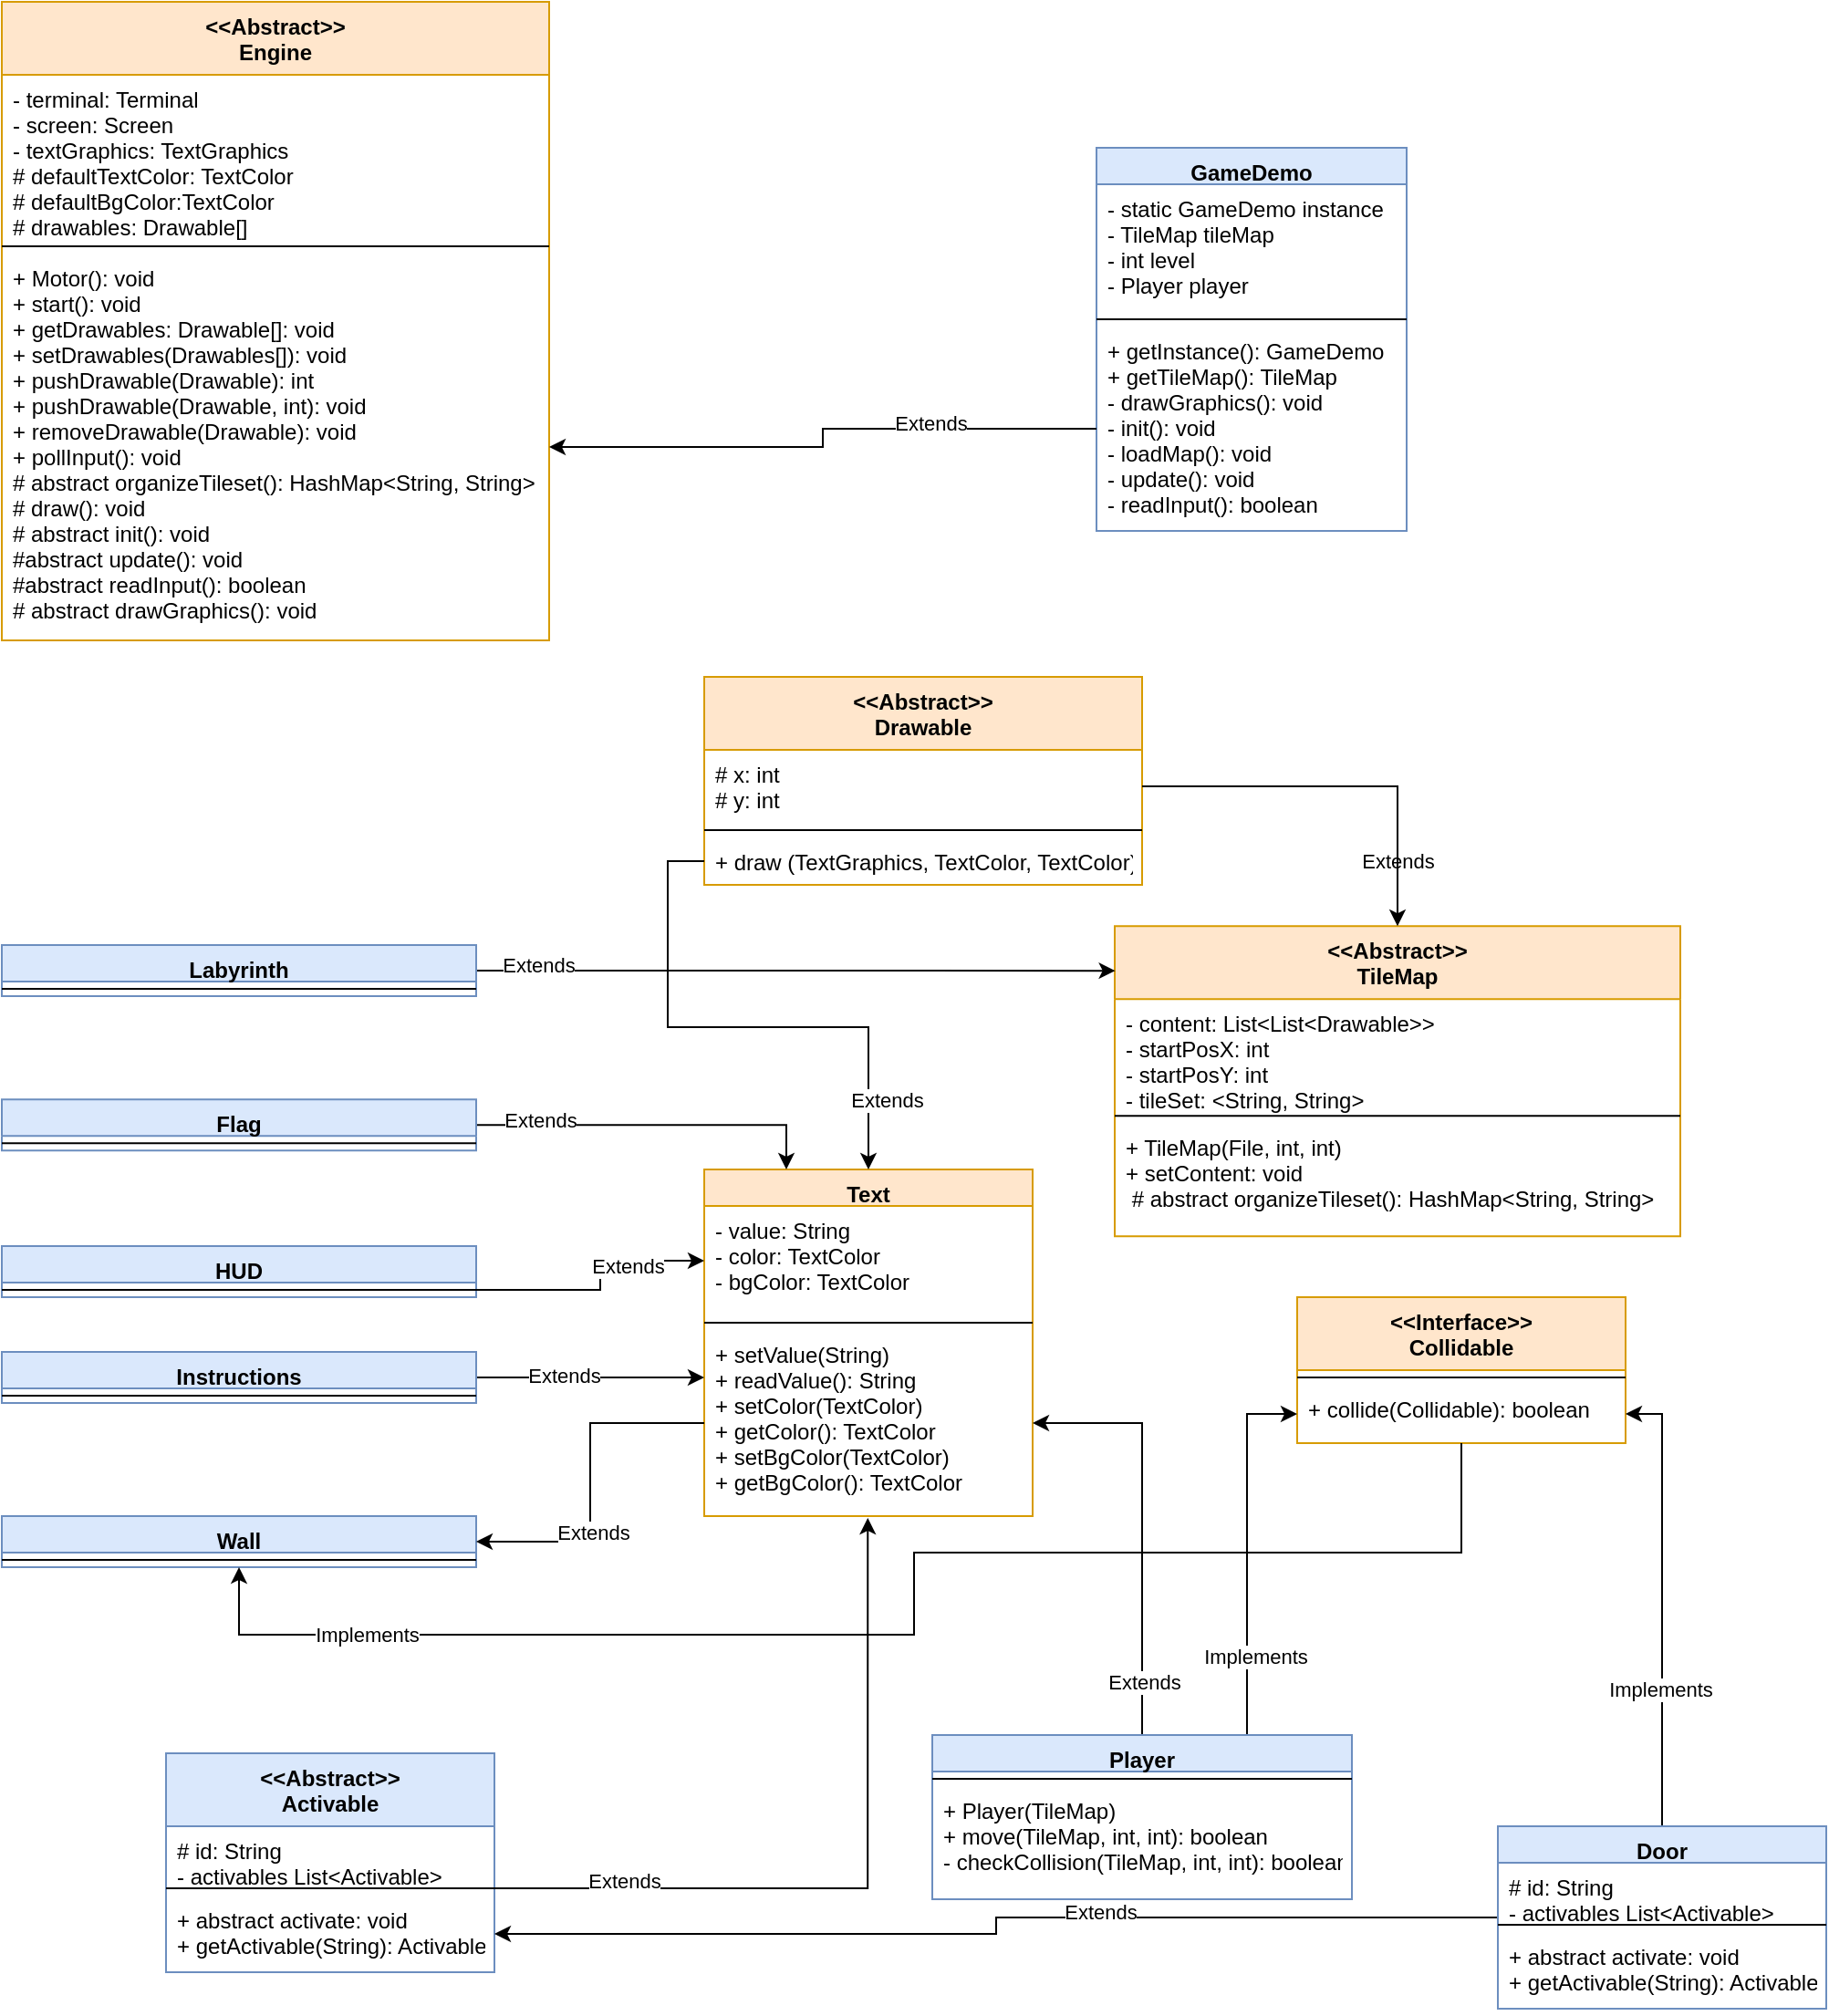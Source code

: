<mxfile version="20.0.4" type="onedrive"><diagram id="C5RBs43oDa-KdzZeNtuy" name="Page-1"><mxGraphModel grid="1" page="1" gridSize="10" guides="1" tooltips="1" connect="1" arrows="1" fold="1" pageScale="1" pageWidth="827" pageHeight="1169" math="0" shadow="0"><root><mxCell id="WIyWlLk6GJQsqaUBKTNV-0"/><mxCell id="WIyWlLk6GJQsqaUBKTNV-1" parent="WIyWlLk6GJQsqaUBKTNV-0"/><mxCell id="v_lJCBq60cmCpjewZje3-0" value="&lt;&lt;Abstract&gt;&gt;&#10;Engine" style="swimlane;fontStyle=1;align=center;verticalAlign=top;childLayout=stackLayout;horizontal=1;startSize=40;horizontalStack=0;resizeParent=1;resizeParentMax=0;resizeLast=0;collapsible=1;marginBottom=0;fillColor=#ffe6cc;strokeColor=#d79b00;rounded=0;" vertex="1" parent="WIyWlLk6GJQsqaUBKTNV-1"><mxGeometry x="40" y="40" width="300" height="350" as="geometry"/></mxCell><mxCell id="v_lJCBq60cmCpjewZje3-1" value="- terminal: Terminal&#10;- screen: Screen&#10;- textGraphics: TextGraphics&#10;# defaultTextColor: TextColor&#10;# defaultBgColor:TextColor&#10;# drawables: Drawable[]" style="text;strokeColor=none;fillColor=none;align=left;verticalAlign=top;spacingLeft=4;spacingRight=4;overflow=hidden;rotatable=0;points=[[0,0.5],[1,0.5]];portConstraint=eastwest;rounded=0;" vertex="1" parent="v_lJCBq60cmCpjewZje3-0"><mxGeometry y="40" width="300" height="90" as="geometry"/></mxCell><mxCell id="v_lJCBq60cmCpjewZje3-2" value="" style="line;strokeWidth=1;fillColor=none;align=left;verticalAlign=middle;spacingTop=-1;spacingLeft=3;spacingRight=3;rotatable=0;labelPosition=right;points=[];portConstraint=eastwest;rounded=0;" vertex="1" parent="v_lJCBq60cmCpjewZje3-0"><mxGeometry y="130" width="300" height="8" as="geometry"/></mxCell><mxCell id="v_lJCBq60cmCpjewZje3-3" value="+ Motor(): void&#10;+ start(): void&#10;+ getDrawables: Drawable[]: void&#10;+ setDrawables(Drawables[]): void&#10;+ pushDrawable(Drawable): int&#10;+ pushDrawable(Drawable, int): void&#10;+ removeDrawable(Drawable): void&#10;+ pollInput(): void&#10;# abstract organizeTileset(): HashMap&lt;String, String&gt;&#10;# draw(): void&#10;# abstract init(): void&#10;#abstract update(): void&#10;#abstract readInput(): boolean&#10;# abstract drawGraphics(): void" style="text;strokeColor=none;fillColor=none;align=left;verticalAlign=top;spacingLeft=4;spacingRight=4;overflow=hidden;rotatable=0;points=[[0,0.5],[1,0.5]];portConstraint=eastwest;rounded=0;" vertex="1" parent="v_lJCBq60cmCpjewZje3-0"><mxGeometry y="138" width="300" height="212" as="geometry"/></mxCell><mxCell id="0LY3G_ug0DC9GUvvGheM-3" value="&lt;&lt;Abstract&gt;&gt;&#10;Drawable" style="swimlane;fontStyle=1;align=center;verticalAlign=top;childLayout=stackLayout;horizontal=1;startSize=40;horizontalStack=0;resizeParent=1;resizeParentMax=0;resizeLast=0;collapsible=1;marginBottom=0;fillColor=#ffe6cc;strokeColor=#d79b00;rounded=0;" vertex="1" parent="WIyWlLk6GJQsqaUBKTNV-1"><mxGeometry x="425" y="410" width="240" height="114" as="geometry"/></mxCell><mxCell id="0LY3G_ug0DC9GUvvGheM-4" value="# x: int&#10;# y: int" style="text;strokeColor=none;fillColor=none;align=left;verticalAlign=top;spacingLeft=4;spacingRight=4;overflow=hidden;rotatable=0;points=[[0,0.5],[1,0.5]];portConstraint=eastwest;rounded=0;" vertex="1" parent="0LY3G_ug0DC9GUvvGheM-3"><mxGeometry y="40" width="240" height="40" as="geometry"/></mxCell><mxCell id="0LY3G_ug0DC9GUvvGheM-5" value="" style="line;strokeWidth=1;fillColor=none;align=left;verticalAlign=middle;spacingTop=-1;spacingLeft=3;spacingRight=3;rotatable=0;labelPosition=right;points=[];portConstraint=eastwest;rounded=0;" vertex="1" parent="0LY3G_ug0DC9GUvvGheM-3"><mxGeometry y="80" width="240" height="8" as="geometry"/></mxCell><mxCell id="0LY3G_ug0DC9GUvvGheM-6" value="+ draw (TextGraphics, TextColor, TextColor): void" style="text;strokeColor=none;fillColor=none;align=left;verticalAlign=top;spacingLeft=4;spacingRight=4;overflow=hidden;rotatable=0;points=[[0,0.5],[1,0.5]];portConstraint=eastwest;rounded=0;" vertex="1" parent="0LY3G_ug0DC9GUvvGheM-3"><mxGeometry y="88" width="240" height="26" as="geometry"/></mxCell><mxCell id="0LY3G_ug0DC9GUvvGheM-10" value="Text" style="swimlane;fontStyle=1;align=center;verticalAlign=top;childLayout=stackLayout;horizontal=1;startSize=20;horizontalStack=0;resizeParent=1;resizeParentMax=0;resizeLast=0;collapsible=1;marginBottom=0;fillColor=#ffe6cc;strokeColor=#d79b00;rounded=0;" vertex="1" parent="WIyWlLk6GJQsqaUBKTNV-1"><mxGeometry x="425" y="680" width="180" height="190" as="geometry"/></mxCell><mxCell id="0LY3G_ug0DC9GUvvGheM-11" value="- value: String&#10;- color: TextColor&#10;- bgColor: TextColor" style="text;strokeColor=none;fillColor=none;align=left;verticalAlign=top;spacingLeft=4;spacingRight=4;overflow=hidden;rotatable=0;points=[[0,0.5],[1,0.5]];portConstraint=eastwest;rounded=0;" vertex="1" parent="0LY3G_ug0DC9GUvvGheM-10"><mxGeometry y="20" width="180" height="60" as="geometry"/></mxCell><mxCell id="0LY3G_ug0DC9GUvvGheM-12" value="" style="line;strokeWidth=1;fillColor=none;align=left;verticalAlign=middle;spacingTop=-1;spacingLeft=3;spacingRight=3;rotatable=0;labelPosition=right;points=[];portConstraint=eastwest;rounded=0;" vertex="1" parent="0LY3G_ug0DC9GUvvGheM-10"><mxGeometry y="80" width="180" height="8" as="geometry"/></mxCell><mxCell id="0LY3G_ug0DC9GUvvGheM-13" value="+ setValue(String)&#10;+ readValue(): String&#10;+ setColor(TextColor)&#10;+ getColor(): TextColor&#10;+ setBgColor(TextColor)&#10;+ getBgColor(): TextColor" style="text;strokeColor=none;fillColor=none;align=left;verticalAlign=top;spacingLeft=4;spacingRight=4;overflow=hidden;rotatable=0;points=[[0,0.5],[1,0.5]];portConstraint=eastwest;rounded=0;" vertex="1" parent="0LY3G_ug0DC9GUvvGheM-10"><mxGeometry y="88" width="180" height="102" as="geometry"/></mxCell><mxCell id="0LY3G_ug0DC9GUvvGheM-14" style="edgeStyle=orthogonalEdgeStyle;rounded=0;orthogonalLoop=1;jettySize=auto;html=1;" edge="1" parent="WIyWlLk6GJQsqaUBKTNV-1" source="0LY3G_ug0DC9GUvvGheM-6" target="0LY3G_ug0DC9GUvvGheM-10"><mxGeometry relative="1" as="geometry"/></mxCell><mxCell id="0LY3G_ug0DC9GUvvGheM-15" value="Extends" style="edgeLabel;html=1;align=center;verticalAlign=middle;resizable=0;points=[];rounded=0;" connectable="0" vertex="1" parent="0LY3G_ug0DC9GUvvGheM-14"><mxGeometry x="0.674" relative="1" as="geometry"><mxPoint x="290" y="-121" as="offset"/></mxGeometry></mxCell><mxCell id="ain1L3_r5cUsKlaYRgbi-0" value="&lt;&lt;Interface&gt;&gt;&#10;Collidable" style="swimlane;fontStyle=1;align=center;verticalAlign=top;childLayout=stackLayout;horizontal=1;startSize=40;horizontalStack=0;resizeParent=1;resizeParentMax=0;resizeLast=0;collapsible=1;marginBottom=0;fillColor=#ffe6cc;strokeColor=#d79b00;rounded=0;" vertex="1" parent="WIyWlLk6GJQsqaUBKTNV-1"><mxGeometry x="750" y="750" width="180" height="80" as="geometry"/></mxCell><mxCell id="ain1L3_r5cUsKlaYRgbi-2" value="" style="line;strokeWidth=1;fillColor=none;align=left;verticalAlign=middle;spacingTop=-1;spacingLeft=3;spacingRight=3;rotatable=0;labelPosition=right;points=[];portConstraint=eastwest;rounded=0;" vertex="1" parent="ain1L3_r5cUsKlaYRgbi-0"><mxGeometry y="40" width="180" height="8" as="geometry"/></mxCell><mxCell id="ain1L3_r5cUsKlaYRgbi-3" value="+ collide(Collidable): boolean " style="text;strokeColor=none;fillColor=none;align=left;verticalAlign=top;spacingLeft=4;spacingRight=4;overflow=hidden;rotatable=0;points=[[0,0.5],[1,0.5]];portConstraint=eastwest;rounded=0;" vertex="1" parent="ain1L3_r5cUsKlaYRgbi-0"><mxGeometry y="48" width="180" height="32" as="geometry"/></mxCell><mxCell id="zs2wUUuTeD4MR2DSd7Sg-36" style="edgeStyle=orthogonalEdgeStyle;rounded=0;orthogonalLoop=1;jettySize=auto;html=1;" edge="1" parent="WIyWlLk6GJQsqaUBKTNV-1" source="ain1L3_r5cUsKlaYRgbi-10" target="0LY3G_ug0DC9GUvvGheM-13"><mxGeometry relative="1" as="geometry"/></mxCell><mxCell id="zs2wUUuTeD4MR2DSd7Sg-37" value="Extends" style="edgeLabel;html=1;align=center;verticalAlign=middle;resizable=0;points=[];rounded=0;" connectable="0" vertex="1" parent="zs2wUUuTeD4MR2DSd7Sg-36"><mxGeometry x="-0.749" y="-1" relative="1" as="geometry"><mxPoint as="offset"/></mxGeometry></mxCell><mxCell id="zs2wUUuTeD4MR2DSd7Sg-38" style="edgeStyle=orthogonalEdgeStyle;rounded=0;orthogonalLoop=1;jettySize=auto;html=1;exitX=0.75;exitY=0;exitDx=0;exitDy=0;entryX=0;entryY=0.5;entryDx=0;entryDy=0;" edge="1" parent="WIyWlLk6GJQsqaUBKTNV-1" source="ain1L3_r5cUsKlaYRgbi-10" target="ain1L3_r5cUsKlaYRgbi-3"><mxGeometry relative="1" as="geometry"/></mxCell><mxCell id="zs2wUUuTeD4MR2DSd7Sg-39" value="Implements" style="edgeLabel;html=1;align=center;verticalAlign=middle;resizable=0;points=[];rounded=0;" connectable="0" vertex="1" parent="zs2wUUuTeD4MR2DSd7Sg-38"><mxGeometry x="-0.574" y="-4" relative="1" as="geometry"><mxPoint as="offset"/></mxGeometry></mxCell><mxCell id="ain1L3_r5cUsKlaYRgbi-10" value="Player" style="swimlane;fontStyle=1;align=center;verticalAlign=top;childLayout=stackLayout;horizontal=1;startSize=20;horizontalStack=0;resizeParent=1;resizeParentMax=0;resizeLast=0;collapsible=1;marginBottom=0;fillColor=#dae8fc;strokeColor=#6c8ebf;rounded=0;" vertex="1" parent="WIyWlLk6GJQsqaUBKTNV-1"><mxGeometry x="550" y="990" width="230" height="90" as="geometry"/></mxCell><mxCell id="ain1L3_r5cUsKlaYRgbi-12" value="" style="line;strokeWidth=1;fillColor=none;align=left;verticalAlign=middle;spacingTop=-1;spacingLeft=3;spacingRight=3;rotatable=0;labelPosition=right;points=[];portConstraint=eastwest;rounded=0;" vertex="1" parent="ain1L3_r5cUsKlaYRgbi-10"><mxGeometry y="20" width="230" height="8" as="geometry"/></mxCell><mxCell id="ain1L3_r5cUsKlaYRgbi-13" value="+ Player(TileMap)&#10;+ move(TileMap, int, int): boolean&#10;- checkCollision(TileMap, int, int): boolean" style="text;strokeColor=none;fillColor=none;align=left;verticalAlign=top;spacingLeft=4;spacingRight=4;overflow=hidden;rotatable=0;points=[[0,0.5],[1,0.5]];portConstraint=eastwest;rounded=0;" vertex="1" parent="ain1L3_r5cUsKlaYRgbi-10"><mxGeometry y="28" width="230" height="62" as="geometry"/></mxCell><mxCell id="ain1L3_r5cUsKlaYRgbi-19" value="&lt;&lt;Abstract&gt;&gt;&#10;TileMap" style="swimlane;fontStyle=1;align=center;verticalAlign=top;childLayout=stackLayout;horizontal=1;startSize=40;horizontalStack=0;resizeParent=1;resizeParentMax=0;resizeLast=0;collapsible=1;marginBottom=0;fillColor=#ffe6cc;strokeColor=#d79b00;rounded=0;" vertex="1" parent="WIyWlLk6GJQsqaUBKTNV-1"><mxGeometry x="650" y="546.59" width="310" height="170" as="geometry"/></mxCell><mxCell id="ain1L3_r5cUsKlaYRgbi-20" value="- content: List&lt;List&lt;Drawable&gt;&gt; &#10;- startPosX: int&#10;- startPosY: int&#10;- tileSet: &lt;String, String&gt;" style="text;strokeColor=none;fillColor=none;align=left;verticalAlign=top;spacingLeft=4;spacingRight=4;overflow=hidden;rotatable=0;points=[[0,0.5],[1,0.5]];portConstraint=eastwest;rounded=0;" vertex="1" parent="ain1L3_r5cUsKlaYRgbi-19"><mxGeometry y="40" width="310" height="60" as="geometry"/></mxCell><mxCell id="ain1L3_r5cUsKlaYRgbi-21" value="" style="line;strokeWidth=1;fillColor=none;align=left;verticalAlign=middle;spacingTop=-1;spacingLeft=3;spacingRight=3;rotatable=0;labelPosition=right;points=[];portConstraint=eastwest;rounded=0;" vertex="1" parent="ain1L3_r5cUsKlaYRgbi-19"><mxGeometry y="100" width="310" height="8" as="geometry"/></mxCell><mxCell id="ain1L3_r5cUsKlaYRgbi-22" value="+ TileMap(File, int, int)&#10;+ setContent: void&#10; # abstract organizeTileset(): HashMap&lt;String, String&gt;" style="text;strokeColor=none;fillColor=none;align=left;verticalAlign=top;spacingLeft=4;spacingRight=4;overflow=hidden;rotatable=0;points=[[0,0.5],[1,0.5]];portConstraint=eastwest;rounded=0;" vertex="1" parent="ain1L3_r5cUsKlaYRgbi-19"><mxGeometry y="108" width="310" height="62" as="geometry"/></mxCell><mxCell id="ain1L3_r5cUsKlaYRgbi-23" style="edgeStyle=orthogonalEdgeStyle;rounded=0;orthogonalLoop=1;jettySize=auto;html=1;entryX=0.5;entryY=0;entryDx=0;entryDy=0;" edge="1" parent="WIyWlLk6GJQsqaUBKTNV-1" source="0LY3G_ug0DC9GUvvGheM-4" target="ain1L3_r5cUsKlaYRgbi-19"><mxGeometry relative="1" as="geometry"/></mxCell><mxCell id="ain1L3_r5cUsKlaYRgbi-24" value="Extends" style="edgeLabel;html=1;align=center;verticalAlign=middle;resizable=0;points=[];rounded=0;" connectable="0" vertex="1" parent="WIyWlLk6GJQsqaUBKTNV-1"><mxGeometry x="525.0" y="641.588" as="geometry"/></mxCell><mxCell id="ain1L3_r5cUsKlaYRgbi-25" value="Wall" style="swimlane;fontStyle=1;align=center;verticalAlign=top;childLayout=stackLayout;horizontal=1;startSize=20;horizontalStack=0;resizeParent=1;resizeParentMax=0;resizeLast=0;collapsible=1;marginBottom=0;fillColor=#dae8fc;strokeColor=#6c8ebf;rounded=0;" vertex="1" parent="WIyWlLk6GJQsqaUBKTNV-1"><mxGeometry x="40" y="870" width="260" height="28" as="geometry"/></mxCell><mxCell id="ain1L3_r5cUsKlaYRgbi-27" value="" style="line;strokeWidth=1;fillColor=none;align=left;verticalAlign=middle;spacingTop=-1;spacingLeft=3;spacingRight=3;rotatable=0;labelPosition=right;points=[];portConstraint=eastwest;rounded=0;" vertex="1" parent="ain1L3_r5cUsKlaYRgbi-25"><mxGeometry y="20" width="260" height="8" as="geometry"/></mxCell><mxCell id="ain1L3_r5cUsKlaYRgbi-30" style="edgeStyle=orthogonalEdgeStyle;rounded=0;orthogonalLoop=1;jettySize=auto;html=1;entryX=1;entryY=0.5;entryDx=0;entryDy=0;" edge="1" parent="WIyWlLk6GJQsqaUBKTNV-1" source="0LY3G_ug0DC9GUvvGheM-13" target="ain1L3_r5cUsKlaYRgbi-25"><mxGeometry relative="1" as="geometry"/></mxCell><mxCell id="ain1L3_r5cUsKlaYRgbi-31" value="Extends" style="edgeLabel;html=1;align=center;verticalAlign=middle;resizable=0;points=[];rounded=0;" vertex="1" connectable="0" parent="ain1L3_r5cUsKlaYRgbi-30"><mxGeometry x="0.285" y="1" relative="1" as="geometry"><mxPoint as="offset"/></mxGeometry></mxCell><mxCell id="ain1L3_r5cUsKlaYRgbi-32" style="edgeStyle=orthogonalEdgeStyle;rounded=0;orthogonalLoop=1;jettySize=auto;html=1;" edge="1" parent="WIyWlLk6GJQsqaUBKTNV-1" source="ain1L3_r5cUsKlaYRgbi-3" target="ain1L3_r5cUsKlaYRgbi-27"><mxGeometry relative="1" as="geometry"><mxPoint x="334.68" y="935.14" as="targetPoint"/><Array as="points"><mxPoint x="840" y="890"/><mxPoint x="540" y="890"/><mxPoint x="540" y="935"/><mxPoint x="170" y="935"/></Array></mxGeometry></mxCell><mxCell id="ain1L3_r5cUsKlaYRgbi-33" value="Implements" style="edgeLabel;html=1;align=center;verticalAlign=middle;resizable=0;points=[];rounded=0;" vertex="1" connectable="0" parent="ain1L3_r5cUsKlaYRgbi-32"><mxGeometry x="0.738" relative="1" as="geometry"><mxPoint as="offset"/></mxGeometry></mxCell><mxCell id="GFGYw6J2jmhwe4WuClti-0" value="GameDemo" style="swimlane;fontStyle=1;align=center;verticalAlign=top;childLayout=stackLayout;horizontal=1;startSize=20;horizontalStack=0;resizeParent=1;resizeParentMax=0;resizeLast=0;collapsible=1;marginBottom=0;fillColor=#dae8fc;strokeColor=#6c8ebf;rounded=0;" vertex="1" parent="WIyWlLk6GJQsqaUBKTNV-1"><mxGeometry x="640" y="120" width="170" height="210" as="geometry"/></mxCell><mxCell id="GFGYw6J2jmhwe4WuClti-1" value="- static GameDemo instance&#10;- TileMap tileMap&#10;- int level&#10;- Player player" style="text;strokeColor=none;fillColor=none;align=left;verticalAlign=top;spacingLeft=4;spacingRight=4;overflow=hidden;rotatable=0;points=[[0,0.5],[1,0.5]];portConstraint=eastwest;rounded=0;" vertex="1" parent="GFGYw6J2jmhwe4WuClti-0"><mxGeometry y="20" width="170" height="70" as="geometry"/></mxCell><mxCell id="GFGYw6J2jmhwe4WuClti-2" value="" style="line;strokeWidth=1;fillColor=none;align=left;verticalAlign=middle;spacingTop=-1;spacingLeft=3;spacingRight=3;rotatable=0;labelPosition=right;points=[];portConstraint=eastwest;rounded=0;" vertex="1" parent="GFGYw6J2jmhwe4WuClti-0"><mxGeometry y="90" width="170" height="8" as="geometry"/></mxCell><mxCell id="GFGYw6J2jmhwe4WuClti-3" value="+ getInstance(): GameDemo&#10;+ getTileMap(): TileMap&#10;- drawGraphics(): void&#10;- init(): void&#10;- loadMap(): void&#10;- update(): void&#10;- readInput(): boolean" style="text;strokeColor=none;fillColor=none;align=left;verticalAlign=top;spacingLeft=4;spacingRight=4;overflow=hidden;rotatable=0;points=[[0,0.5],[1,0.5]];portConstraint=eastwest;rounded=0;" vertex="1" parent="GFGYw6J2jmhwe4WuClti-0"><mxGeometry y="98" width="170" height="112" as="geometry"/></mxCell><mxCell id="GFGYw6J2jmhwe4WuClti-4" style="edgeStyle=orthogonalEdgeStyle;rounded=0;orthogonalLoop=1;jettySize=auto;html=1;entryX=1;entryY=0.5;entryDx=0;entryDy=0;" edge="1" parent="WIyWlLk6GJQsqaUBKTNV-1" source="GFGYw6J2jmhwe4WuClti-3" target="v_lJCBq60cmCpjewZje3-3"><mxGeometry relative="1" as="geometry"/></mxCell><mxCell id="GFGYw6J2jmhwe4WuClti-5" value="Extends" style="edgeLabel;html=1;align=center;verticalAlign=middle;resizable=0;points=[];rounded=0;" connectable="0" vertex="1" parent="GFGYw6J2jmhwe4WuClti-4"><mxGeometry x="-0.413" y="-3" relative="1" as="geometry"><mxPoint as="offset"/></mxGeometry></mxCell><mxCell id="zs2wUUuTeD4MR2DSd7Sg-44" style="edgeStyle=orthogonalEdgeStyle;rounded=0;orthogonalLoop=1;jettySize=auto;html=1;entryX=0.001;entryY=0.144;entryDx=0;entryDy=0;entryPerimeter=0;" edge="1" parent="WIyWlLk6GJQsqaUBKTNV-1" source="zs2wUUuTeD4MR2DSd7Sg-0" target="ain1L3_r5cUsKlaYRgbi-19"><mxGeometry relative="1" as="geometry"/></mxCell><mxCell id="zs2wUUuTeD4MR2DSd7Sg-45" value="Extends" style="edgeLabel;html=1;align=center;verticalAlign=middle;resizable=0;points=[];rounded=0;" connectable="0" vertex="1" parent="zs2wUUuTeD4MR2DSd7Sg-44"><mxGeometry x="-0.81" y="3" relative="1" as="geometry"><mxPoint as="offset"/></mxGeometry></mxCell><mxCell id="zs2wUUuTeD4MR2DSd7Sg-0" value="Labyrinth" style="swimlane;fontStyle=1;align=center;verticalAlign=top;childLayout=stackLayout;horizontal=1;startSize=20;horizontalStack=0;resizeParent=1;resizeParentMax=0;resizeLast=0;collapsible=1;marginBottom=0;fillColor=#dae8fc;strokeColor=#6c8ebf;rounded=0;" vertex="1" parent="WIyWlLk6GJQsqaUBKTNV-1"><mxGeometry x="40" y="557" width="260" height="28" as="geometry"/></mxCell><mxCell id="zs2wUUuTeD4MR2DSd7Sg-1" value="" style="line;strokeWidth=1;fillColor=none;align=left;verticalAlign=middle;spacingTop=-1;spacingLeft=3;spacingRight=3;rotatable=0;labelPosition=right;points=[];portConstraint=eastwest;rounded=0;" vertex="1" parent="zs2wUUuTeD4MR2DSd7Sg-0"><mxGeometry y="20" width="260" height="8" as="geometry"/></mxCell><mxCell id="zs2wUUuTeD4MR2DSd7Sg-4" value="HUD" style="swimlane;fontStyle=1;align=center;verticalAlign=top;childLayout=stackLayout;horizontal=1;startSize=20;horizontalStack=0;resizeParent=1;resizeParentMax=0;resizeLast=0;collapsible=1;marginBottom=0;fillColor=#dae8fc;strokeColor=#6c8ebf;rounded=0;" vertex="1" parent="WIyWlLk6GJQsqaUBKTNV-1"><mxGeometry x="40" y="722" width="260" height="28" as="geometry"/></mxCell><mxCell id="zs2wUUuTeD4MR2DSd7Sg-5" value="" style="line;strokeWidth=1;fillColor=none;align=left;verticalAlign=middle;spacingTop=-1;spacingLeft=3;spacingRight=3;rotatable=0;labelPosition=right;points=[];portConstraint=eastwest;rounded=0;" vertex="1" parent="zs2wUUuTeD4MR2DSd7Sg-4"><mxGeometry y="20" width="260" height="8" as="geometry"/></mxCell><mxCell id="zs2wUUuTeD4MR2DSd7Sg-6" style="edgeStyle=orthogonalEdgeStyle;rounded=0;orthogonalLoop=1;jettySize=auto;html=1;" edge="1" parent="WIyWlLk6GJQsqaUBKTNV-1" source="zs2wUUuTeD4MR2DSd7Sg-5" target="0LY3G_ug0DC9GUvvGheM-11"><mxGeometry relative="1" as="geometry"><Array as="points"><mxPoint x="368" y="746"/><mxPoint x="368" y="730"/></Array></mxGeometry></mxCell><mxCell id="zs2wUUuTeD4MR2DSd7Sg-7" value="Extends" style="edgeLabel;html=1;align=center;verticalAlign=middle;resizable=0;points=[];rounded=0;" connectable="0" vertex="1" parent="zs2wUUuTeD4MR2DSd7Sg-6"><mxGeometry x="0.405" y="-3" relative="1" as="geometry"><mxPoint as="offset"/></mxGeometry></mxCell><mxCell id="zs2wUUuTeD4MR2DSd7Sg-10" style="edgeStyle=orthogonalEdgeStyle;rounded=0;orthogonalLoop=1;jettySize=auto;html=1;entryX=0;entryY=0.255;entryDx=0;entryDy=0;entryPerimeter=0;" edge="1" parent="WIyWlLk6GJQsqaUBKTNV-1" source="zs2wUUuTeD4MR2DSd7Sg-8" target="0LY3G_ug0DC9GUvvGheM-13"><mxGeometry relative="1" as="geometry"/></mxCell><mxCell id="zs2wUUuTeD4MR2DSd7Sg-11" value="Extends" style="edgeLabel;html=1;align=center;verticalAlign=middle;resizable=0;points=[];rounded=0;" connectable="0" vertex="1" parent="zs2wUUuTeD4MR2DSd7Sg-10"><mxGeometry x="-0.232" y="1" relative="1" as="geometry"><mxPoint as="offset"/></mxGeometry></mxCell><mxCell id="zs2wUUuTeD4MR2DSd7Sg-8" value="Instructions" style="swimlane;fontStyle=1;align=center;verticalAlign=top;childLayout=stackLayout;horizontal=1;startSize=20;horizontalStack=0;resizeParent=1;resizeParentMax=0;resizeLast=0;collapsible=1;marginBottom=0;fillColor=#dae8fc;strokeColor=#6c8ebf;rounded=0;" vertex="1" parent="WIyWlLk6GJQsqaUBKTNV-1"><mxGeometry x="40" y="780" width="260" height="28" as="geometry"/></mxCell><mxCell id="zs2wUUuTeD4MR2DSd7Sg-9" value="" style="line;strokeWidth=1;fillColor=none;align=left;verticalAlign=middle;spacingTop=-1;spacingLeft=3;spacingRight=3;rotatable=0;labelPosition=right;points=[];portConstraint=eastwest;rounded=0;" vertex="1" parent="zs2wUUuTeD4MR2DSd7Sg-8"><mxGeometry y="20" width="260" height="8" as="geometry"/></mxCell><mxCell id="zs2wUUuTeD4MR2DSd7Sg-14" style="edgeStyle=orthogonalEdgeStyle;rounded=0;orthogonalLoop=1;jettySize=auto;html=1;entryX=0.25;entryY=0;entryDx=0;entryDy=0;" edge="1" parent="WIyWlLk6GJQsqaUBKTNV-1" source="zs2wUUuTeD4MR2DSd7Sg-12" target="0LY3G_ug0DC9GUvvGheM-10"><mxGeometry relative="1" as="geometry"><Array as="points"><mxPoint x="470" y="656"/></Array></mxGeometry></mxCell><mxCell id="zs2wUUuTeD4MR2DSd7Sg-15" value="Extends" style="edgeLabel;html=1;align=center;verticalAlign=middle;resizable=0;points=[];rounded=0;" connectable="0" vertex="1" parent="zs2wUUuTeD4MR2DSd7Sg-14"><mxGeometry x="-0.643" y="3" relative="1" as="geometry"><mxPoint as="offset"/></mxGeometry></mxCell><mxCell id="zs2wUUuTeD4MR2DSd7Sg-12" value="Flag" style="swimlane;fontStyle=1;align=center;verticalAlign=top;childLayout=stackLayout;horizontal=1;startSize=20;horizontalStack=0;resizeParent=1;resizeParentMax=0;resizeLast=0;collapsible=1;marginBottom=0;fillColor=#dae8fc;strokeColor=#6c8ebf;rounded=0;" vertex="1" parent="WIyWlLk6GJQsqaUBKTNV-1"><mxGeometry x="40" y="641.59" width="260" height="28" as="geometry"/></mxCell><mxCell id="zs2wUUuTeD4MR2DSd7Sg-13" value="" style="line;strokeWidth=1;fillColor=none;align=left;verticalAlign=middle;spacingTop=-1;spacingLeft=3;spacingRight=3;rotatable=0;labelPosition=right;points=[];portConstraint=eastwest;rounded=0;" vertex="1" parent="zs2wUUuTeD4MR2DSd7Sg-12"><mxGeometry y="20" width="260" height="8" as="geometry"/></mxCell><mxCell id="zs2wUUuTeD4MR2DSd7Sg-22" value="&lt;&lt;Abstract&gt;&gt;&#10;Activable" style="swimlane;fontStyle=1;align=center;verticalAlign=top;childLayout=stackLayout;horizontal=1;startSize=40;horizontalStack=0;resizeParent=1;resizeParentMax=0;resizeLast=0;collapsible=1;marginBottom=0;fillColor=#dae8fc;strokeColor=#6c8ebf;rounded=0;" vertex="1" parent="WIyWlLk6GJQsqaUBKTNV-1"><mxGeometry x="130" y="1000" width="180" height="120" as="geometry"/></mxCell><mxCell id="zs2wUUuTeD4MR2DSd7Sg-23" value="# id: String&#10;- activables List&lt;Activable&gt;" style="text;strokeColor=none;fillColor=none;align=left;verticalAlign=top;spacingLeft=4;spacingRight=4;overflow=hidden;rotatable=0;points=[[0,0.5],[1,0.5]];portConstraint=eastwest;rounded=0;" vertex="1" parent="zs2wUUuTeD4MR2DSd7Sg-22"><mxGeometry y="40" width="180" height="30" as="geometry"/></mxCell><mxCell id="zs2wUUuTeD4MR2DSd7Sg-24" value="" style="line;strokeWidth=1;fillColor=none;align=left;verticalAlign=middle;spacingTop=-1;spacingLeft=3;spacingRight=3;rotatable=0;labelPosition=right;points=[];portConstraint=eastwest;rounded=0;" vertex="1" parent="zs2wUUuTeD4MR2DSd7Sg-22"><mxGeometry y="70" width="180" height="8" as="geometry"/></mxCell><mxCell id="zs2wUUuTeD4MR2DSd7Sg-25" value="+ abstract activate: void&#10;+ getActivable(String): Activable" style="text;strokeColor=none;fillColor=none;align=left;verticalAlign=top;spacingLeft=4;spacingRight=4;overflow=hidden;rotatable=0;points=[[0,0.5],[1,0.5]];portConstraint=eastwest;rounded=0;" vertex="1" parent="zs2wUUuTeD4MR2DSd7Sg-22"><mxGeometry y="78" width="180" height="42" as="geometry"/></mxCell><mxCell id="zs2wUUuTeD4MR2DSd7Sg-27" style="edgeStyle=orthogonalEdgeStyle;rounded=0;orthogonalLoop=1;jettySize=auto;html=1;entryX=0.498;entryY=1.01;entryDx=0;entryDy=0;entryPerimeter=0;" edge="1" parent="WIyWlLk6GJQsqaUBKTNV-1" source="zs2wUUuTeD4MR2DSd7Sg-24" target="0LY3G_ug0DC9GUvvGheM-13"><mxGeometry relative="1" as="geometry"/></mxCell><mxCell id="zs2wUUuTeD4MR2DSd7Sg-28" value="Extends" style="edgeLabel;html=1;align=center;verticalAlign=middle;resizable=0;points=[];rounded=0;" connectable="0" vertex="1" parent="zs2wUUuTeD4MR2DSd7Sg-27"><mxGeometry x="-0.654" y="4" relative="1" as="geometry"><mxPoint as="offset"/></mxGeometry></mxCell><mxCell id="zs2wUUuTeD4MR2DSd7Sg-40" style="edgeStyle=orthogonalEdgeStyle;rounded=0;orthogonalLoop=1;jettySize=auto;html=1;entryX=1;entryY=0.5;entryDx=0;entryDy=0;" edge="1" parent="WIyWlLk6GJQsqaUBKTNV-1" source="zs2wUUuTeD4MR2DSd7Sg-29" target="ain1L3_r5cUsKlaYRgbi-3"><mxGeometry relative="1" as="geometry"/></mxCell><mxCell id="zs2wUUuTeD4MR2DSd7Sg-41" value="Implements" style="edgeLabel;html=1;align=center;verticalAlign=middle;resizable=0;points=[];rounded=0;" connectable="0" vertex="1" parent="zs2wUUuTeD4MR2DSd7Sg-40"><mxGeometry x="-0.392" y="1" relative="1" as="geometry"><mxPoint as="offset"/></mxGeometry></mxCell><mxCell id="zs2wUUuTeD4MR2DSd7Sg-42" style="edgeStyle=orthogonalEdgeStyle;rounded=0;orthogonalLoop=1;jettySize=auto;html=1;entryX=1;entryY=0.5;entryDx=0;entryDy=0;" edge="1" parent="WIyWlLk6GJQsqaUBKTNV-1" source="zs2wUUuTeD4MR2DSd7Sg-29" target="zs2wUUuTeD4MR2DSd7Sg-25"><mxGeometry relative="1" as="geometry"/></mxCell><mxCell id="zs2wUUuTeD4MR2DSd7Sg-43" value="Extends" style="edgeLabel;html=1;align=center;verticalAlign=middle;resizable=0;points=[];rounded=0;" connectable="0" vertex="1" parent="zs2wUUuTeD4MR2DSd7Sg-42"><mxGeometry x="-0.22" y="-3" relative="1" as="geometry"><mxPoint as="offset"/></mxGeometry></mxCell><mxCell id="zs2wUUuTeD4MR2DSd7Sg-29" value="Door" style="swimlane;fontStyle=1;align=center;verticalAlign=top;childLayout=stackLayout;horizontal=1;startSize=20;horizontalStack=0;resizeParent=1;resizeParentMax=0;resizeLast=0;collapsible=1;marginBottom=0;fillColor=#dae8fc;strokeColor=#6c8ebf;rounded=0;" vertex="1" parent="WIyWlLk6GJQsqaUBKTNV-1"><mxGeometry x="860" y="1040" width="180" height="100" as="geometry"/></mxCell><mxCell id="zs2wUUuTeD4MR2DSd7Sg-30" value="# id: String&#10;- activables List&lt;Activable&gt;" style="text;strokeColor=none;fillColor=none;align=left;verticalAlign=top;spacingLeft=4;spacingRight=4;overflow=hidden;rotatable=0;points=[[0,0.5],[1,0.5]];portConstraint=eastwest;rounded=0;" vertex="1" parent="zs2wUUuTeD4MR2DSd7Sg-29"><mxGeometry y="20" width="180" height="30" as="geometry"/></mxCell><mxCell id="zs2wUUuTeD4MR2DSd7Sg-31" value="" style="line;strokeWidth=1;fillColor=none;align=left;verticalAlign=middle;spacingTop=-1;spacingLeft=3;spacingRight=3;rotatable=0;labelPosition=right;points=[];portConstraint=eastwest;rounded=0;" vertex="1" parent="zs2wUUuTeD4MR2DSd7Sg-29"><mxGeometry y="50" width="180" height="8" as="geometry"/></mxCell><mxCell id="zs2wUUuTeD4MR2DSd7Sg-32" value="+ abstract activate: void&#10;+ getActivable(String): Activable" style="text;strokeColor=none;fillColor=none;align=left;verticalAlign=top;spacingLeft=4;spacingRight=4;overflow=hidden;rotatable=0;points=[[0,0.5],[1,0.5]];portConstraint=eastwest;rounded=0;" vertex="1" parent="zs2wUUuTeD4MR2DSd7Sg-29"><mxGeometry y="58" width="180" height="42" as="geometry"/></mxCell></root></mxGraphModel></diagram></mxfile>